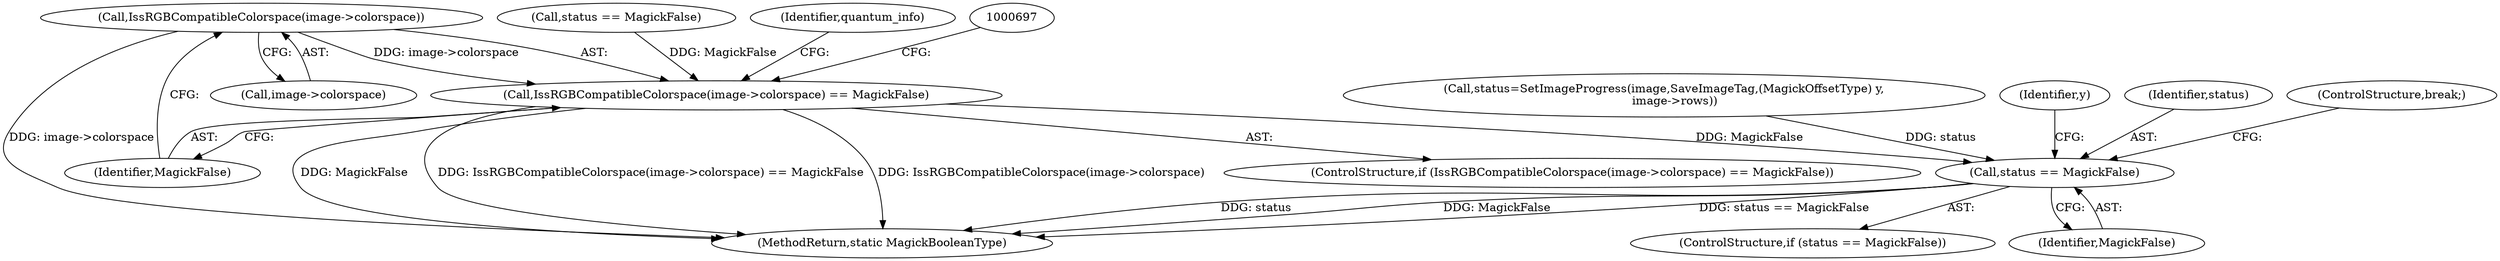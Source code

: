 digraph "0_ImageMagick_10b3823a7619ed22d42764733eb052c4159bc8c1_0@pointer" {
"1000691" [label="(Call,IssRGBCompatibleColorspace(image->colorspace))"];
"1000690" [label="(Call,IssRGBCompatibleColorspace(image->colorspace) == MagickFalse)"];
"1000993" [label="(Call,status == MagickFalse)"];
"1000690" [label="(Call,IssRGBCompatibleColorspace(image->colorspace) == MagickFalse)"];
"1000182" [label="(Call,status == MagickFalse)"];
"1000981" [label="(Call,status=SetImageProgress(image,SaveImageTag,(MagickOffsetType) y,\n      image->rows))"];
"1000993" [label="(Call,status == MagickFalse)"];
"1000692" [label="(Call,image->colorspace)"];
"1001236" [label="(MethodReturn,static MagickBooleanType)"];
"1000689" [label="(ControlStructure,if (IssRGBCompatibleColorspace(image->colorspace) == MagickFalse))"];
"1000763" [label="(Identifier,y)"];
"1000992" [label="(ControlStructure,if (status == MagickFalse))"];
"1000995" [label="(Identifier,MagickFalse)"];
"1000994" [label="(Identifier,status)"];
"1000702" [label="(Identifier,quantum_info)"];
"1000695" [label="(Identifier,MagickFalse)"];
"1000691" [label="(Call,IssRGBCompatibleColorspace(image->colorspace))"];
"1000996" [label="(ControlStructure,break;)"];
"1000691" -> "1000690"  [label="AST: "];
"1000691" -> "1000692"  [label="CFG: "];
"1000692" -> "1000691"  [label="AST: "];
"1000695" -> "1000691"  [label="CFG: "];
"1000691" -> "1001236"  [label="DDG: image->colorspace"];
"1000691" -> "1000690"  [label="DDG: image->colorspace"];
"1000690" -> "1000689"  [label="AST: "];
"1000690" -> "1000695"  [label="CFG: "];
"1000695" -> "1000690"  [label="AST: "];
"1000697" -> "1000690"  [label="CFG: "];
"1000702" -> "1000690"  [label="CFG: "];
"1000690" -> "1001236"  [label="DDG: MagickFalse"];
"1000690" -> "1001236"  [label="DDG: IssRGBCompatibleColorspace(image->colorspace) == MagickFalse"];
"1000690" -> "1001236"  [label="DDG: IssRGBCompatibleColorspace(image->colorspace)"];
"1000182" -> "1000690"  [label="DDG: MagickFalse"];
"1000690" -> "1000993"  [label="DDG: MagickFalse"];
"1000993" -> "1000992"  [label="AST: "];
"1000993" -> "1000995"  [label="CFG: "];
"1000994" -> "1000993"  [label="AST: "];
"1000995" -> "1000993"  [label="AST: "];
"1000996" -> "1000993"  [label="CFG: "];
"1000763" -> "1000993"  [label="CFG: "];
"1000993" -> "1001236"  [label="DDG: status == MagickFalse"];
"1000993" -> "1001236"  [label="DDG: status"];
"1000993" -> "1001236"  [label="DDG: MagickFalse"];
"1000981" -> "1000993"  [label="DDG: status"];
}
